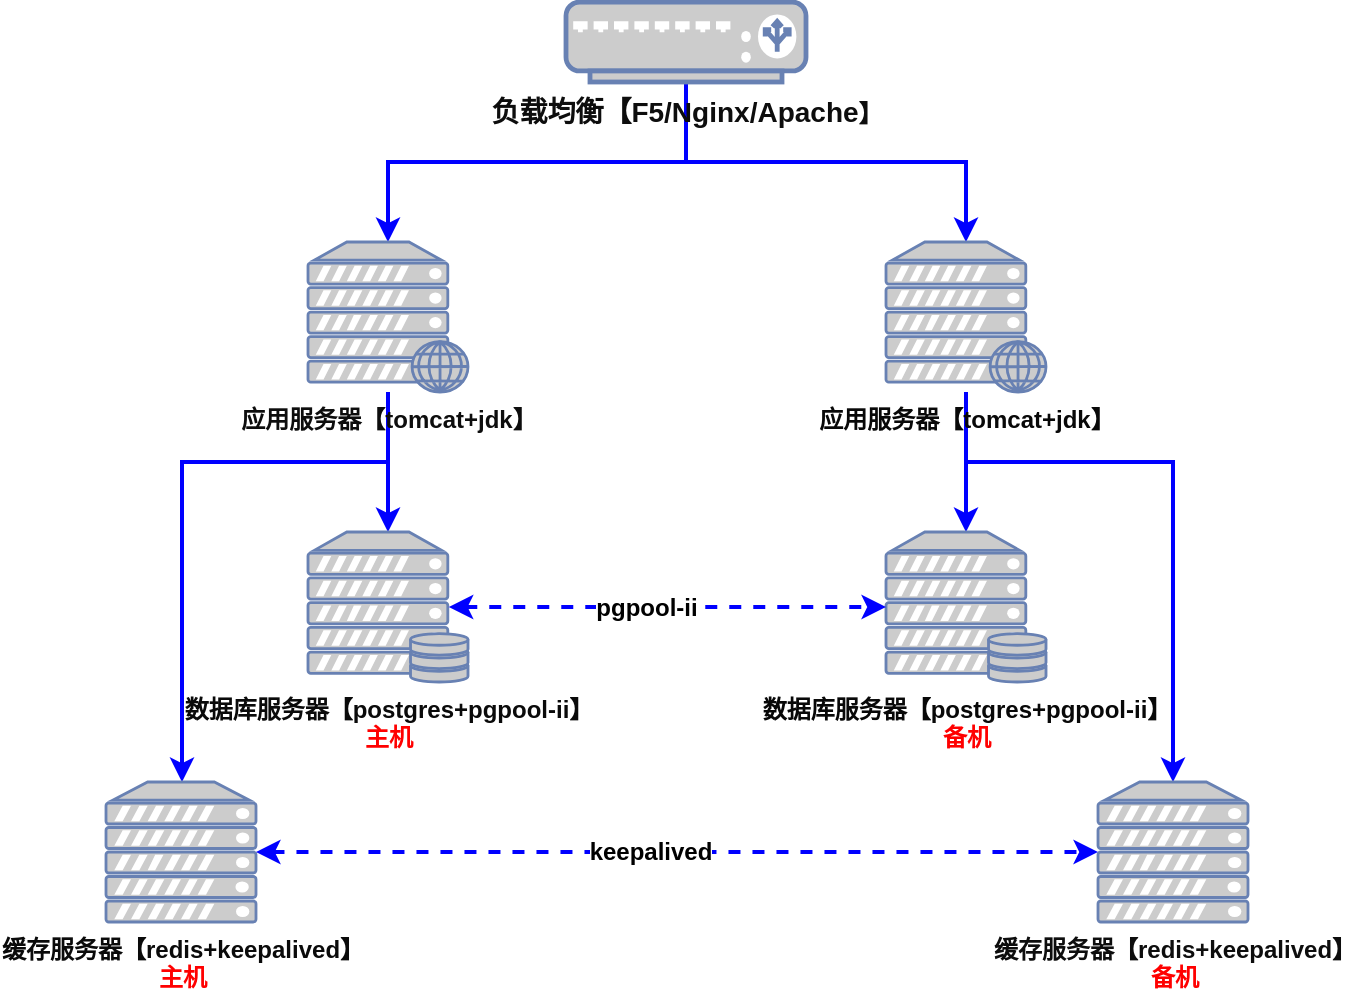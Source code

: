 <mxfile pages="1" version="11.2.8" type="github"><diagram id="xDs9c-T-wej3mqNx3Cbl" name="Page-1"><mxGraphModel dx="868" dy="513" grid="0" gridSize="10" guides="1" tooltips="1" connect="1" arrows="1" fold="1" page="1" pageScale="1" pageWidth="827" pageHeight="1169" math="0" shadow="0"><root><mxCell id="0"/><mxCell id="1" parent="0"/><mxCell id="j8oSzmKEDJerIcxqqx0b-10" value="" style="edgeStyle=orthogonalEdgeStyle;rounded=0;orthogonalLoop=1;jettySize=auto;html=1;entryX=0.5;entryY=0;entryDx=0;entryDy=0;entryPerimeter=0;exitX=0.5;exitY=1;exitDx=0;exitDy=0;exitPerimeter=0;strokeColor=#0000FF;strokeWidth=2;" edge="1" parent="1" source="j8oSzmKEDJerIcxqqx0b-1" target="j8oSzmKEDJerIcxqqx0b-2"><mxGeometry relative="1" as="geometry"><mxPoint x="380" y="270" as="targetPoint"/></mxGeometry></mxCell><mxCell id="j8oSzmKEDJerIcxqqx0b-11" style="edgeStyle=orthogonalEdgeStyle;rounded=0;orthogonalLoop=1;jettySize=auto;html=1;entryX=0.5;entryY=0;entryDx=0;entryDy=0;entryPerimeter=0;exitX=0.5;exitY=1;exitDx=0;exitDy=0;exitPerimeter=0;strokeWidth=2;strokeColor=#0000FF;" edge="1" parent="1" source="j8oSzmKEDJerIcxqqx0b-1" target="j8oSzmKEDJerIcxqqx0b-3"><mxGeometry relative="1" as="geometry"/></mxCell><mxCell id="j8oSzmKEDJerIcxqqx0b-1" value="&lt;font color=&quot;#0D0D0D&quot;&gt;&lt;b&gt;&lt;font style=&quot;font-size: 14px&quot;&gt;负载均衡【F5/Nginx/Apache&lt;/font&gt;】&lt;/b&gt;&lt;/font&gt;" style="fontColor=#0066CC;verticalAlign=top;verticalLabelPosition=bottom;labelPosition=center;align=center;html=1;outlineConnect=0;fillColor=#CCCCCC;strokeColor=#6881B3;gradientColor=none;gradientDirection=north;strokeWidth=2;shape=mxgraph.networks.load_balancer;" vertex="1" parent="1"><mxGeometry x="320" y="150" width="120" height="40" as="geometry"/></mxCell><mxCell id="j8oSzmKEDJerIcxqqx0b-28" value="" style="edgeStyle=orthogonalEdgeStyle;rounded=0;orthogonalLoop=1;jettySize=auto;html=1;strokeColor=#0000FF;strokeWidth=2;" edge="1" parent="1" source="j8oSzmKEDJerIcxqqx0b-2" target="j8oSzmKEDJerIcxqqx0b-4"><mxGeometry relative="1" as="geometry"/></mxCell><mxCell id="j8oSzmKEDJerIcxqqx0b-30" value="" style="edgeStyle=orthogonalEdgeStyle;rounded=0;orthogonalLoop=1;jettySize=auto;html=1;strokeWidth=2;strokeColor=#0000FF;" edge="1" parent="1" target="j8oSzmKEDJerIcxqqx0b-6"><mxGeometry relative="1" as="geometry"><mxPoint x="231" y="370" as="sourcePoint"/><mxPoint x="111" y="307.5" as="targetPoint"/><Array as="points"><mxPoint x="231" y="380"/><mxPoint x="128" y="380"/></Array></mxGeometry></mxCell><mxCell id="j8oSzmKEDJerIcxqqx0b-2" value="&lt;b&gt;&lt;font color=&quot;#0D0D0D&quot;&gt;应用服务器【tomcat+jdk】&lt;/font&gt;&lt;/b&gt;" style="fontColor=#0066CC;verticalAlign=top;verticalLabelPosition=bottom;labelPosition=center;align=center;html=1;outlineConnect=0;fillColor=#CCCCCC;strokeColor=#6881B3;gradientColor=none;gradientDirection=north;strokeWidth=2;shape=mxgraph.networks.web_server;" vertex="1" parent="1"><mxGeometry x="191" y="270" width="80" height="75" as="geometry"/></mxCell><mxCell id="j8oSzmKEDJerIcxqqx0b-27" value="" style="edgeStyle=orthogonalEdgeStyle;rounded=0;orthogonalLoop=1;jettySize=auto;html=1;strokeColor=#0000FF;strokeWidth=2;" edge="1" parent="1" source="j8oSzmKEDJerIcxqqx0b-3" target="j8oSzmKEDJerIcxqqx0b-5"><mxGeometry relative="1" as="geometry"/></mxCell><mxCell id="j8oSzmKEDJerIcxqqx0b-32" value="" style="edgeStyle=orthogonalEdgeStyle;rounded=0;orthogonalLoop=1;jettySize=auto;html=1;entryX=0.5;entryY=0;entryDx=0;entryDy=0;entryPerimeter=0;strokeColor=#0000FF;strokeWidth=2;" edge="1" parent="1" source="j8oSzmKEDJerIcxqqx0b-3" target="j8oSzmKEDJerIcxqqx0b-8"><mxGeometry relative="1" as="geometry"><mxPoint x="640" y="307.5" as="targetPoint"/><Array as="points"><mxPoint x="520" y="380"/><mxPoint x="624" y="380"/></Array></mxGeometry></mxCell><mxCell id="j8oSzmKEDJerIcxqqx0b-3" value="&lt;font color=&quot;#080808&quot;&gt;&lt;b&gt;应用服务器【tomcat+jdk】&lt;/b&gt;&lt;/font&gt;" style="fontColor=#0066CC;verticalAlign=top;verticalLabelPosition=bottom;labelPosition=center;align=center;html=1;outlineConnect=0;fillColor=#CCCCCC;strokeColor=#6881B3;gradientColor=none;gradientDirection=north;strokeWidth=2;shape=mxgraph.networks.web_server;" vertex="1" parent="1"><mxGeometry x="480" y="270" width="80" height="75" as="geometry"/></mxCell><mxCell id="j8oSzmKEDJerIcxqqx0b-4" value="&lt;div&gt;&lt;font color=&quot;#0A0A0A&quot;&gt;&lt;b&gt;数据库服务器【postgres+pgpool-ii】&lt;/b&gt;&lt;/font&gt;&lt;/div&gt;&lt;div&gt;&lt;font color=&quot;#0A0A0A&quot;&gt;&lt;b&gt;&lt;font color=&quot;#FF0000&quot;&gt;主机&lt;/font&gt;&lt;br&gt;&lt;/b&gt;&lt;/font&gt;&lt;/div&gt;" style="fontColor=#0066CC;verticalAlign=top;verticalLabelPosition=bottom;labelPosition=center;align=center;html=1;outlineConnect=0;fillColor=#CCCCCC;strokeColor=#6881B3;gradientColor=none;gradientDirection=north;strokeWidth=2;shape=mxgraph.networks.server_storage;" vertex="1" parent="1"><mxGeometry x="191" y="415" width="80" height="75" as="geometry"/></mxCell><mxCell id="j8oSzmKEDJerIcxqqx0b-5" value="&lt;div&gt;&lt;b&gt;&lt;font color=&quot;#080808&quot;&gt;数据库服务器【postgres+pgpool-ii】&lt;/font&gt;&lt;/b&gt;&lt;/div&gt;&lt;div&gt;&lt;b&gt;&lt;font color=&quot;#080808&quot;&gt;&lt;font color=&quot;#FF0000&quot;&gt;备机&lt;/font&gt;&lt;br&gt;&lt;/font&gt;&lt;/b&gt;&lt;/div&gt;" style="fontColor=#0066CC;verticalAlign=top;verticalLabelPosition=bottom;labelPosition=center;align=center;html=1;outlineConnect=0;fillColor=#CCCCCC;strokeColor=#6881B3;gradientColor=none;gradientDirection=north;strokeWidth=2;shape=mxgraph.networks.server_storage;" vertex="1" parent="1"><mxGeometry x="480" y="415" width="80" height="75" as="geometry"/></mxCell><mxCell id="j8oSzmKEDJerIcxqqx0b-6" value="&lt;div&gt;&lt;font color=&quot;#0A0A0A&quot;&gt;&lt;b&gt;缓存服务器【redis+keepalived】&lt;/b&gt;&lt;/font&gt;&lt;/div&gt;&lt;div&gt;&lt;font color=&quot;#0A0A0A&quot;&gt;&lt;b&gt;&lt;font color=&quot;#FF0000&quot;&gt;主机&lt;/font&gt;&lt;br&gt;&lt;/b&gt;&lt;/font&gt;&lt;/div&gt;" style="fontColor=#0066CC;verticalAlign=top;verticalLabelPosition=bottom;labelPosition=center;align=center;html=1;outlineConnect=0;fillColor=#CCCCCC;strokeColor=#6881B3;gradientColor=none;gradientDirection=north;strokeWidth=2;shape=mxgraph.networks.server;" vertex="1" parent="1"><mxGeometry x="90" y="540" width="75" height="70" as="geometry"/></mxCell><mxCell id="j8oSzmKEDJerIcxqqx0b-8" value="&lt;div&gt;&lt;b&gt;&lt;font color=&quot;#0D0D0D&quot;&gt;缓存服务器【redis+keepalived】&lt;/font&gt;&lt;/b&gt;&lt;/div&gt;&lt;div&gt;&lt;b&gt;&lt;font color=&quot;#0D0D0D&quot;&gt;&lt;font color=&quot;#FF0000&quot;&gt;备机&lt;/font&gt;&lt;br&gt;&lt;/font&gt;&lt;/b&gt;&lt;/div&gt;" style="fontColor=#0066CC;verticalAlign=top;verticalLabelPosition=bottom;labelPosition=center;align=center;html=1;outlineConnect=0;fillColor=#CCCCCC;strokeColor=#6881B3;gradientColor=none;gradientDirection=north;strokeWidth=2;shape=mxgraph.networks.server;" vertex="1" parent="1"><mxGeometry x="586" y="540" width="75" height="70" as="geometry"/></mxCell><mxCell id="j8oSzmKEDJerIcxqqx0b-16" value="" style="endArrow=classic;startArrow=classic;html=1;dashed=1;strokeColor=#0000FF;strokeWidth=2;" edge="1" parent="1" source="j8oSzmKEDJerIcxqqx0b-6" target="j8oSzmKEDJerIcxqqx0b-8"><mxGeometry width="50" height="50" relative="1" as="geometry"><mxPoint x="40" y="700" as="sourcePoint"/><mxPoint x="90" y="650" as="targetPoint"/></mxGeometry></mxCell><mxCell id="j8oSzmKEDJerIcxqqx0b-17" value="&lt;div&gt;&lt;b&gt;keepalived&lt;/b&gt;&lt;/div&gt;" style="text;html=1;resizable=0;points=[];align=center;verticalAlign=middle;labelBackgroundColor=#ffffff;" vertex="1" connectable="0" parent="j8oSzmKEDJerIcxqqx0b-16"><mxGeometry x="-0.067" relative="1" as="geometry"><mxPoint as="offset"/></mxGeometry></mxCell><mxCell id="j8oSzmKEDJerIcxqqx0b-18" value="" style="endArrow=classic;startArrow=classic;html=1;dashed=1;exitX=0.88;exitY=0.5;exitDx=0;exitDy=0;exitPerimeter=0;entryX=0;entryY=0.5;entryDx=0;entryDy=0;entryPerimeter=0;strokeColor=#0000FF;strokeWidth=2;" edge="1" parent="1" source="j8oSzmKEDJerIcxqqx0b-4" target="j8oSzmKEDJerIcxqqx0b-5"><mxGeometry width="50" height="50" relative="1" as="geometry"><mxPoint x="330" y="490" as="sourcePoint"/><mxPoint x="380" y="440" as="targetPoint"/></mxGeometry></mxCell><mxCell id="j8oSzmKEDJerIcxqqx0b-19" value="&lt;b&gt;pgpool-ii&lt;/b&gt;" style="text;html=1;resizable=0;points=[];align=center;verticalAlign=middle;labelBackgroundColor=#ffffff;" vertex="1" connectable="0" parent="j8oSzmKEDJerIcxqqx0b-18"><mxGeometry x="-0.124" y="-2" relative="1" as="geometry"><mxPoint x="2.5" y="-2" as="offset"/></mxGeometry></mxCell></root></mxGraphModel></diagram></mxfile>